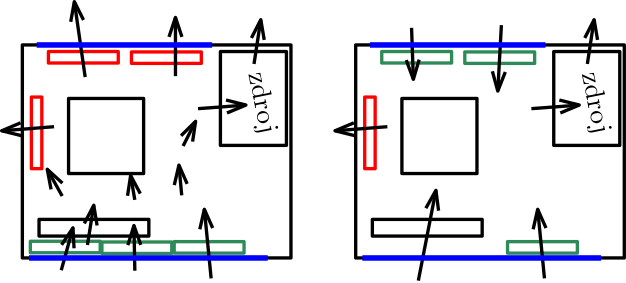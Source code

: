 <?xml version="1.0"?>
<!DOCTYPE ipe SYSTEM "ipe.dtd">
<ipe version="70218" creator="Ipe 7.2.27">
<info created="D:20240330104912" modified="D:20240330105315"/>
<ipestyle name="basic">
<symbol name="arrow/arc(spx)">
<path stroke="sym-stroke" fill="sym-stroke" pen="sym-pen">
0 0 m
-1 0.333 l
-1 -0.333 l
h
</path>
</symbol>
<symbol name="arrow/farc(spx)">
<path stroke="sym-stroke" fill="white" pen="sym-pen">
0 0 m
-1 0.333 l
-1 -0.333 l
h
</path>
</symbol>
<symbol name="arrow/ptarc(spx)">
<path stroke="sym-stroke" fill="sym-stroke" pen="sym-pen">
0 0 m
-1 0.333 l
-0.8 0 l
-1 -0.333 l
h
</path>
</symbol>
<symbol name="arrow/fptarc(spx)">
<path stroke="sym-stroke" fill="white" pen="sym-pen">
0 0 m
-1 0.333 l
-0.8 0 l
-1 -0.333 l
h
</path>
</symbol>
<symbol name="mark/circle(sx)" transformations="translations">
<path fill="sym-stroke">
0.6 0 0 0.6 0 0 e
0.4 0 0 0.4 0 0 e
</path>
</symbol>
<symbol name="mark/disk(sx)" transformations="translations">
<path fill="sym-stroke">
0.6 0 0 0.6 0 0 e
</path>
</symbol>
<symbol name="mark/fdisk(sfx)" transformations="translations">
<group>
<path fill="sym-fill">
0.5 0 0 0.5 0 0 e
</path>
<path fill="sym-stroke" fillrule="eofill">
0.6 0 0 0.6 0 0 e
0.4 0 0 0.4 0 0 e
</path>
</group>
</symbol>
<symbol name="mark/box(sx)" transformations="translations">
<path fill="sym-stroke" fillrule="eofill">
-0.6 -0.6 m
0.6 -0.6 l
0.6 0.6 l
-0.6 0.6 l
h
-0.4 -0.4 m
0.4 -0.4 l
0.4 0.4 l
-0.4 0.4 l
h
</path>
</symbol>
<symbol name="mark/square(sx)" transformations="translations">
<path fill="sym-stroke">
-0.6 -0.6 m
0.6 -0.6 l
0.6 0.6 l
-0.6 0.6 l
h
</path>
</symbol>
<symbol name="mark/fsquare(sfx)" transformations="translations">
<group>
<path fill="sym-fill">
-0.5 -0.5 m
0.5 -0.5 l
0.5 0.5 l
-0.5 0.5 l
h
</path>
<path fill="sym-stroke" fillrule="eofill">
-0.6 -0.6 m
0.6 -0.6 l
0.6 0.6 l
-0.6 0.6 l
h
-0.4 -0.4 m
0.4 -0.4 l
0.4 0.4 l
-0.4 0.4 l
h
</path>
</group>
</symbol>
<symbol name="mark/cross(sx)" transformations="translations">
<group>
<path fill="sym-stroke">
-0.43 -0.57 m
0.57 0.43 l
0.43 0.57 l
-0.57 -0.43 l
h
</path>
<path fill="sym-stroke">
-0.43 0.57 m
0.57 -0.43 l
0.43 -0.57 l
-0.57 0.43 l
h
</path>
</group>
</symbol>
<symbol name="arrow/fnormal(spx)">
<path stroke="sym-stroke" fill="white" pen="sym-pen">
0 0 m
-1 0.333 l
-1 -0.333 l
h
</path>
</symbol>
<symbol name="arrow/pointed(spx)">
<path stroke="sym-stroke" fill="sym-stroke" pen="sym-pen">
0 0 m
-1 0.333 l
-0.8 0 l
-1 -0.333 l
h
</path>
</symbol>
<symbol name="arrow/fpointed(spx)">
<path stroke="sym-stroke" fill="white" pen="sym-pen">
0 0 m
-1 0.333 l
-0.8 0 l
-1 -0.333 l
h
</path>
</symbol>
<symbol name="arrow/linear(spx)">
<path stroke="sym-stroke" pen="sym-pen">
-1 0.333 m
0 0 l
-1 -0.333 l
</path>
</symbol>
<symbol name="arrow/fdouble(spx)">
<path stroke="sym-stroke" fill="white" pen="sym-pen">
0 0 m
-1 0.333 l
-1 -0.333 l
h
-1 0 m
-2 0.333 l
-2 -0.333 l
h
</path>
</symbol>
<symbol name="arrow/double(spx)">
<path stroke="sym-stroke" fill="sym-stroke" pen="sym-pen">
0 0 m
-1 0.333 l
-1 -0.333 l
h
-1 0 m
-2 0.333 l
-2 -0.333 l
h
</path>
</symbol>
<symbol name="arrow/mid-normal(spx)">
<path stroke="sym-stroke" fill="sym-stroke" pen="sym-pen">
0.5 0 m
-0.5 0.333 l
-0.5 -0.333 l
h
</path>
</symbol>
<symbol name="arrow/mid-fnormal(spx)">
<path stroke="sym-stroke" fill="white" pen="sym-pen">
0.5 0 m
-0.5 0.333 l
-0.5 -0.333 l
h
</path>
</symbol>
<symbol name="arrow/mid-pointed(spx)">
<path stroke="sym-stroke" fill="sym-stroke" pen="sym-pen">
0.5 0 m
-0.5 0.333 l
-0.3 0 l
-0.5 -0.333 l
h
</path>
</symbol>
<symbol name="arrow/mid-fpointed(spx)">
<path stroke="sym-stroke" fill="white" pen="sym-pen">
0.5 0 m
-0.5 0.333 l
-0.3 0 l
-0.5 -0.333 l
h
</path>
</symbol>
<symbol name="arrow/mid-double(spx)">
<path stroke="sym-stroke" fill="sym-stroke" pen="sym-pen">
1 0 m
0 0.333 l
0 -0.333 l
h
0 0 m
-1 0.333 l
-1 -0.333 l
h
</path>
</symbol>
<symbol name="arrow/mid-fdouble(spx)">
<path stroke="sym-stroke" fill="white" pen="sym-pen">
1 0 m
0 0.333 l
0 -0.333 l
h
0 0 m
-1 0.333 l
-1 -0.333 l
h
</path>
</symbol>
<anglesize name="22.5 deg" value="22.5"/>
<anglesize name="30 deg" value="30"/>
<anglesize name="45 deg" value="45"/>
<anglesize name="60 deg" value="60"/>
<anglesize name="90 deg" value="90"/>
<arrowsize name="large" value="10"/>
<arrowsize name="small" value="5"/>
<arrowsize name="tiny" value="3"/>
<color name="blue" value="0 0 1"/>
<color name="brown" value="0.647 0.165 0.165"/>
<color name="darkblue" value="0 0 0.545"/>
<color name="darkcyan" value="0 0.545 0.545"/>
<color name="darkgray" value="0.663"/>
<color name="darkgreen" value="0 0.392 0"/>
<color name="darkmagenta" value="0.545 0 0.545"/>
<color name="darkorange" value="1 0.549 0"/>
<color name="darkred" value="0.545 0 0"/>
<color name="gold" value="1 0.843 0"/>
<color name="gray" value="0.745"/>
<color name="green" value="0 1 0"/>
<color name="lightblue" value="0.678 0.847 0.902"/>
<color name="lightcyan" value="0.878 1 1"/>
<color name="lightgray" value="0.827"/>
<color name="lightgreen" value="0.565 0.933 0.565"/>
<color name="lightyellow" value="1 1 0.878"/>
<color name="navy" value="0 0 0.502"/>
<color name="orange" value="1 0.647 0"/>
<color name="pink" value="1 0.753 0.796"/>
<color name="purple" value="0.627 0.125 0.941"/>
<color name="red" value="1 0 0"/>
<color name="seagreen" value="0.18 0.545 0.341"/>
<color name="turquoise" value="0.251 0.878 0.816"/>
<color name="violet" value="0.933 0.51 0.933"/>
<color name="yellow" value="1 1 0"/>
<dashstyle name="dash dot dotted" value="[4 2 1 2 1 2] 0"/>
<dashstyle name="dash dotted" value="[4 2 1 2] 0"/>
<dashstyle name="dashed" value="[4] 0"/>
<dashstyle name="dotted" value="[1 3] 0"/>
<gridsize name="10 pts (~3.5 mm)" value="10"/>
<gridsize name="14 pts (~5 mm)" value="14"/>
<gridsize name="16 pts (~6 mm)" value="16"/>
<gridsize name="20 pts (~7 mm)" value="20"/>
<gridsize name="28 pts (~10 mm)" value="28"/>
<gridsize name="32 pts (~12 mm)" value="32"/>
<gridsize name="4 pts" value="4"/>
<gridsize name="56 pts (~20 mm)" value="56"/>
<gridsize name="8 pts (~3 mm)" value="8"/>
<opacity name="10%" value="0.1"/>
<opacity name="30%" value="0.3"/>
<opacity name="50%" value="0.5"/>
<opacity name="75%" value="0.75"/>
<pen name="fat" value="1.2"/>
<pen name="heavier" value="0.8"/>
<pen name="ultrafat" value="2"/>
<symbolsize name="large" value="5"/>
<symbolsize name="small" value="2"/>
<symbolsize name="tiny" value="1.1"/>
<textsize name="Huge" value="\Huge"/>
<textsize name="LARGE" value="\LARGE"/>
<textsize name="Large" value="\Large"/>
<textsize name="footnote" value="\footnotesize"/>
<textsize name="huge" value="\huge"/>
<textsize name="large" value="\large"/>
<textsize name="script" value="\scriptsize"/>
<textsize name="small" value="\small"/>
<textsize name="tiny" value="\tiny"/>
<textstyle name="center" begin="\begin{center}" end="\end{center}"/>
<textstyle name="item" begin="\begin{itemize}\item{}" end="\end{itemize}"/>
<textstyle name="itemize" begin="\begin{itemize}" end="\end{itemize}"/>
<tiling name="falling" angle="-60" step="4" width="1"/>
<tiling name="rising" angle="30" step="4" width="1"/>
</ipestyle>
<page>
<layer name="alpha"/>
<view layers="alpha" active="alpha"/>
<path layer="alpha" stroke="black" pen="fat">
38.5394 791.868 m
38.5394 715.186 l
135.235 715.186 l
135.235 791.868 l
h
</path>
<path matrix="1 0 0 1 -1.00073 -0.75055" stroke="black" pen="fat">
110.842 790.242 m
110.842 756.467 l
134.61 756.467 l
134.61 790.242 l
h
</path>
<path matrix="1 0 0 1 0 -4" stroke="black" pen="fat">
44.5438 733.075 m
44.5438 727.07 l
84.0728 727.07 l
84.0728 733.075 l
h
</path>
<path stroke="black" pen="fat">
55.1766 772.604 m
55.1766 745.584 l
82.1965 745.584 l
82.1965 772.604 l
h
</path>
<path stroke="red" pen="fat">
41.7918 773.104 m
41.7918 747.335 l
45.5446 747.335 l
45.5446 773.104 l
h
</path>
<path stroke="red" pen="fat">
47.9213 789.491 m
47.9213 785.363 l
73.0648 785.363 l
73.0648 789.491 l
h
</path>
<path matrix="1 0 0 1 29.897 -0.12514" stroke="red" pen="fat">
47.9213 789.491 m
47.9213 785.363 l
73.0648 785.363 l
73.0648 789.491 l
h
</path>
<path matrix="1 0 0 1 -6.50479 -68.3002" stroke="seagreen" pen="fat">
47.9213 789.491 m
47.9213 785.363 l
73.0648 785.363 l
73.0648 789.491 l
h
</path>
<path matrix="1 0 0 1 19.2641 -68.5502" stroke="seagreen" pen="fat">
47.9213 789.491 m
47.9213 785.363 l
73.0648 785.363 l
73.0648 789.491 l
h
</path>
<path matrix="1 0 0 1 45.2832 -68.4251" stroke="seagreen" pen="fat">
47.9213 789.491 m
47.9213 785.363 l
73.0648 785.363 l
73.0648 789.491 l
h
</path>
<path matrix="1 0 0 1 120 0" stroke="black" pen="fat">
38.5394 791.868 m
38.5394 715.186 l
135.235 715.186 l
135.235 791.868 l
h
</path>
<path matrix="1 0 0 1 118.999 -0.75055" stroke="black" pen="fat">
110.842 790.242 m
110.842 756.467 l
134.61 756.467 l
134.61 790.242 l
h
</path>
<path matrix="1 0 0 1 120 -4" stroke="black" pen="fat">
44.5438 733.075 m
44.5438 727.07 l
84.0728 727.07 l
84.0728 733.075 l
h
</path>
<path matrix="1 0 0 1 120 0" stroke="black" pen="fat">
55.1766 772.604 m
55.1766 745.584 l
82.1965 745.584 l
82.1965 772.604 l
h
</path>
<path matrix="1 0 0 1 120 0" stroke="red" pen="fat">
41.7918 773.104 m
41.7918 747.335 l
45.5446 747.335 l
45.5446 773.104 l
h
</path>
<path matrix="1 0 0 1 120 0" stroke="seagreen" pen="fat">
47.9213 789.491 m
47.9213 785.363 l
73.0648 785.363 l
73.0648 789.491 l
h
</path>
<path matrix="1 0 0 1 149.897 -0.12514" stroke="seagreen" pen="fat">
47.9213 789.491 m
47.9213 785.363 l
73.0648 785.363 l
73.0648 789.491 l
h
</path>
<path matrix="1 0 0 1 165.283 -68.4251" stroke="seagreen" pen="fat">
47.9213 789.491 m
47.9213 785.363 l
73.0648 785.363 l
73.0648 789.491 l
h
</path>
<text matrix="0.196333 -0.980537 0.980537 0.196333 -681.046 686.4" pos="64 804" stroke="black" type="label" width="22.444" height="6.926" depth="1.93" valign="baseline">zdroj</text>
<text matrix="0.196333 -0.980537 0.980537 0.196333 -561.047 686.4" pos="64 804" stroke="black" type="label" width="22.444" height="6.926" depth="1.93" valign="baseline">zdroj</text>
<path stroke="black" pen="fat" arrow="linear/normal">
106.497 707.834 m
104.059 732.699 l
</path>
<path stroke="black" pen="fat" arrow="linear/normal">
79.0321 710.597 m
78.707 726.848 l
</path>
<path stroke="black" pen="fat" arrow="linear/normal">
52.5426 710.76 m
56.7679 726.036 l
</path>
<path stroke="black" pen="fat" arrow="linear/normal">
61.9683 719.86 m
64.2435 734.161 l
</path>
<path stroke="black" pen="fat" arrow="linear/normal">
93.6581 780.64 m
93.6581 801.766 l
</path>
<path stroke="black" pen="fat" arrow="linear/normal">
61.1557 780.315 m
57.2555 807.454 l
</path>
<path stroke="black" pen="fat" arrow="linear/normal">
49.9424 762.438 m
31.091 760.976 l
</path>
<path stroke="black" pen="fat" arrow="linear/normal">
121.935 785.028 m
124.373 800.954 l
</path>
<path stroke="black" pen="fat" arrow="linear/normal">
181.09 707.022 m
187.427 739.524 l
</path>
<path stroke="black" pen="fat" arrow="linear/normal">
210.992 799.004 m
209.692 775.277 l
</path>
<path stroke="black" pen="fat" arrow="linear/normal">
178.652 798.029 m
179.302 779.502 l
</path>
<path stroke="black" pen="fat" arrow="linear/normal">
101.784 768.939 m
119.01 770.239 l
</path>
<path matrix="1 0 0 1 119.999 0.00045" stroke="black" pen="fat" arrow="linear/normal">
121.935 785.028 m
124.373 800.954 l
</path>
<path matrix="1 0 0 1 119.999 0.00045" stroke="black" pen="fat" arrow="linear/normal">
101.784 768.939 m
119.01 770.239 l
</path>
<path matrix="1 0 0 1 120 0" stroke="black" pen="fat" arrow="linear/normal">
49.9424 762.438 m
31.091 760.976 l
</path>
<path matrix="1 0 0 1 120 -0.0001" stroke="black" pen="fat" arrow="linear/normal">
106.497 707.834 m
104.059 732.699 l
</path>
<path stroke="blue" pen="ultrafat">
40.9364 715.186 m
126.874 715.186 l
</path>
<path stroke="blue" pen="ultrafat">
43.6884 791.868 m
106.86 791.868 l
</path>
<path matrix="1 0 0 1 120 0" stroke="blue" pen="ultrafat">
40.9364 715.186 m
126.874 715.186 l
</path>
<path matrix="1 0 0 1 120 0" stroke="blue" pen="ultrafat">
43.6884 791.868 m
106.86 791.868 l
</path>
<path stroke="black" pen="fat" arrow="linear/normal">
95.9079 737.731 m
94.9072 748.614 l
</path>
<path stroke="black" pen="fat" arrow="linear/normal">
96.4083 755.494 m
100.912 764.376 l
</path>
<path stroke="black" pen="fat" arrow="linear/normal">
79.0205 736.105 m
77.5194 744.861 l
</path>
<path stroke="black" pen="fat" arrow="linear/normal">
52.8764 737.481 m
47.4974 747.113 l
</path>
</page>
</ipe>
